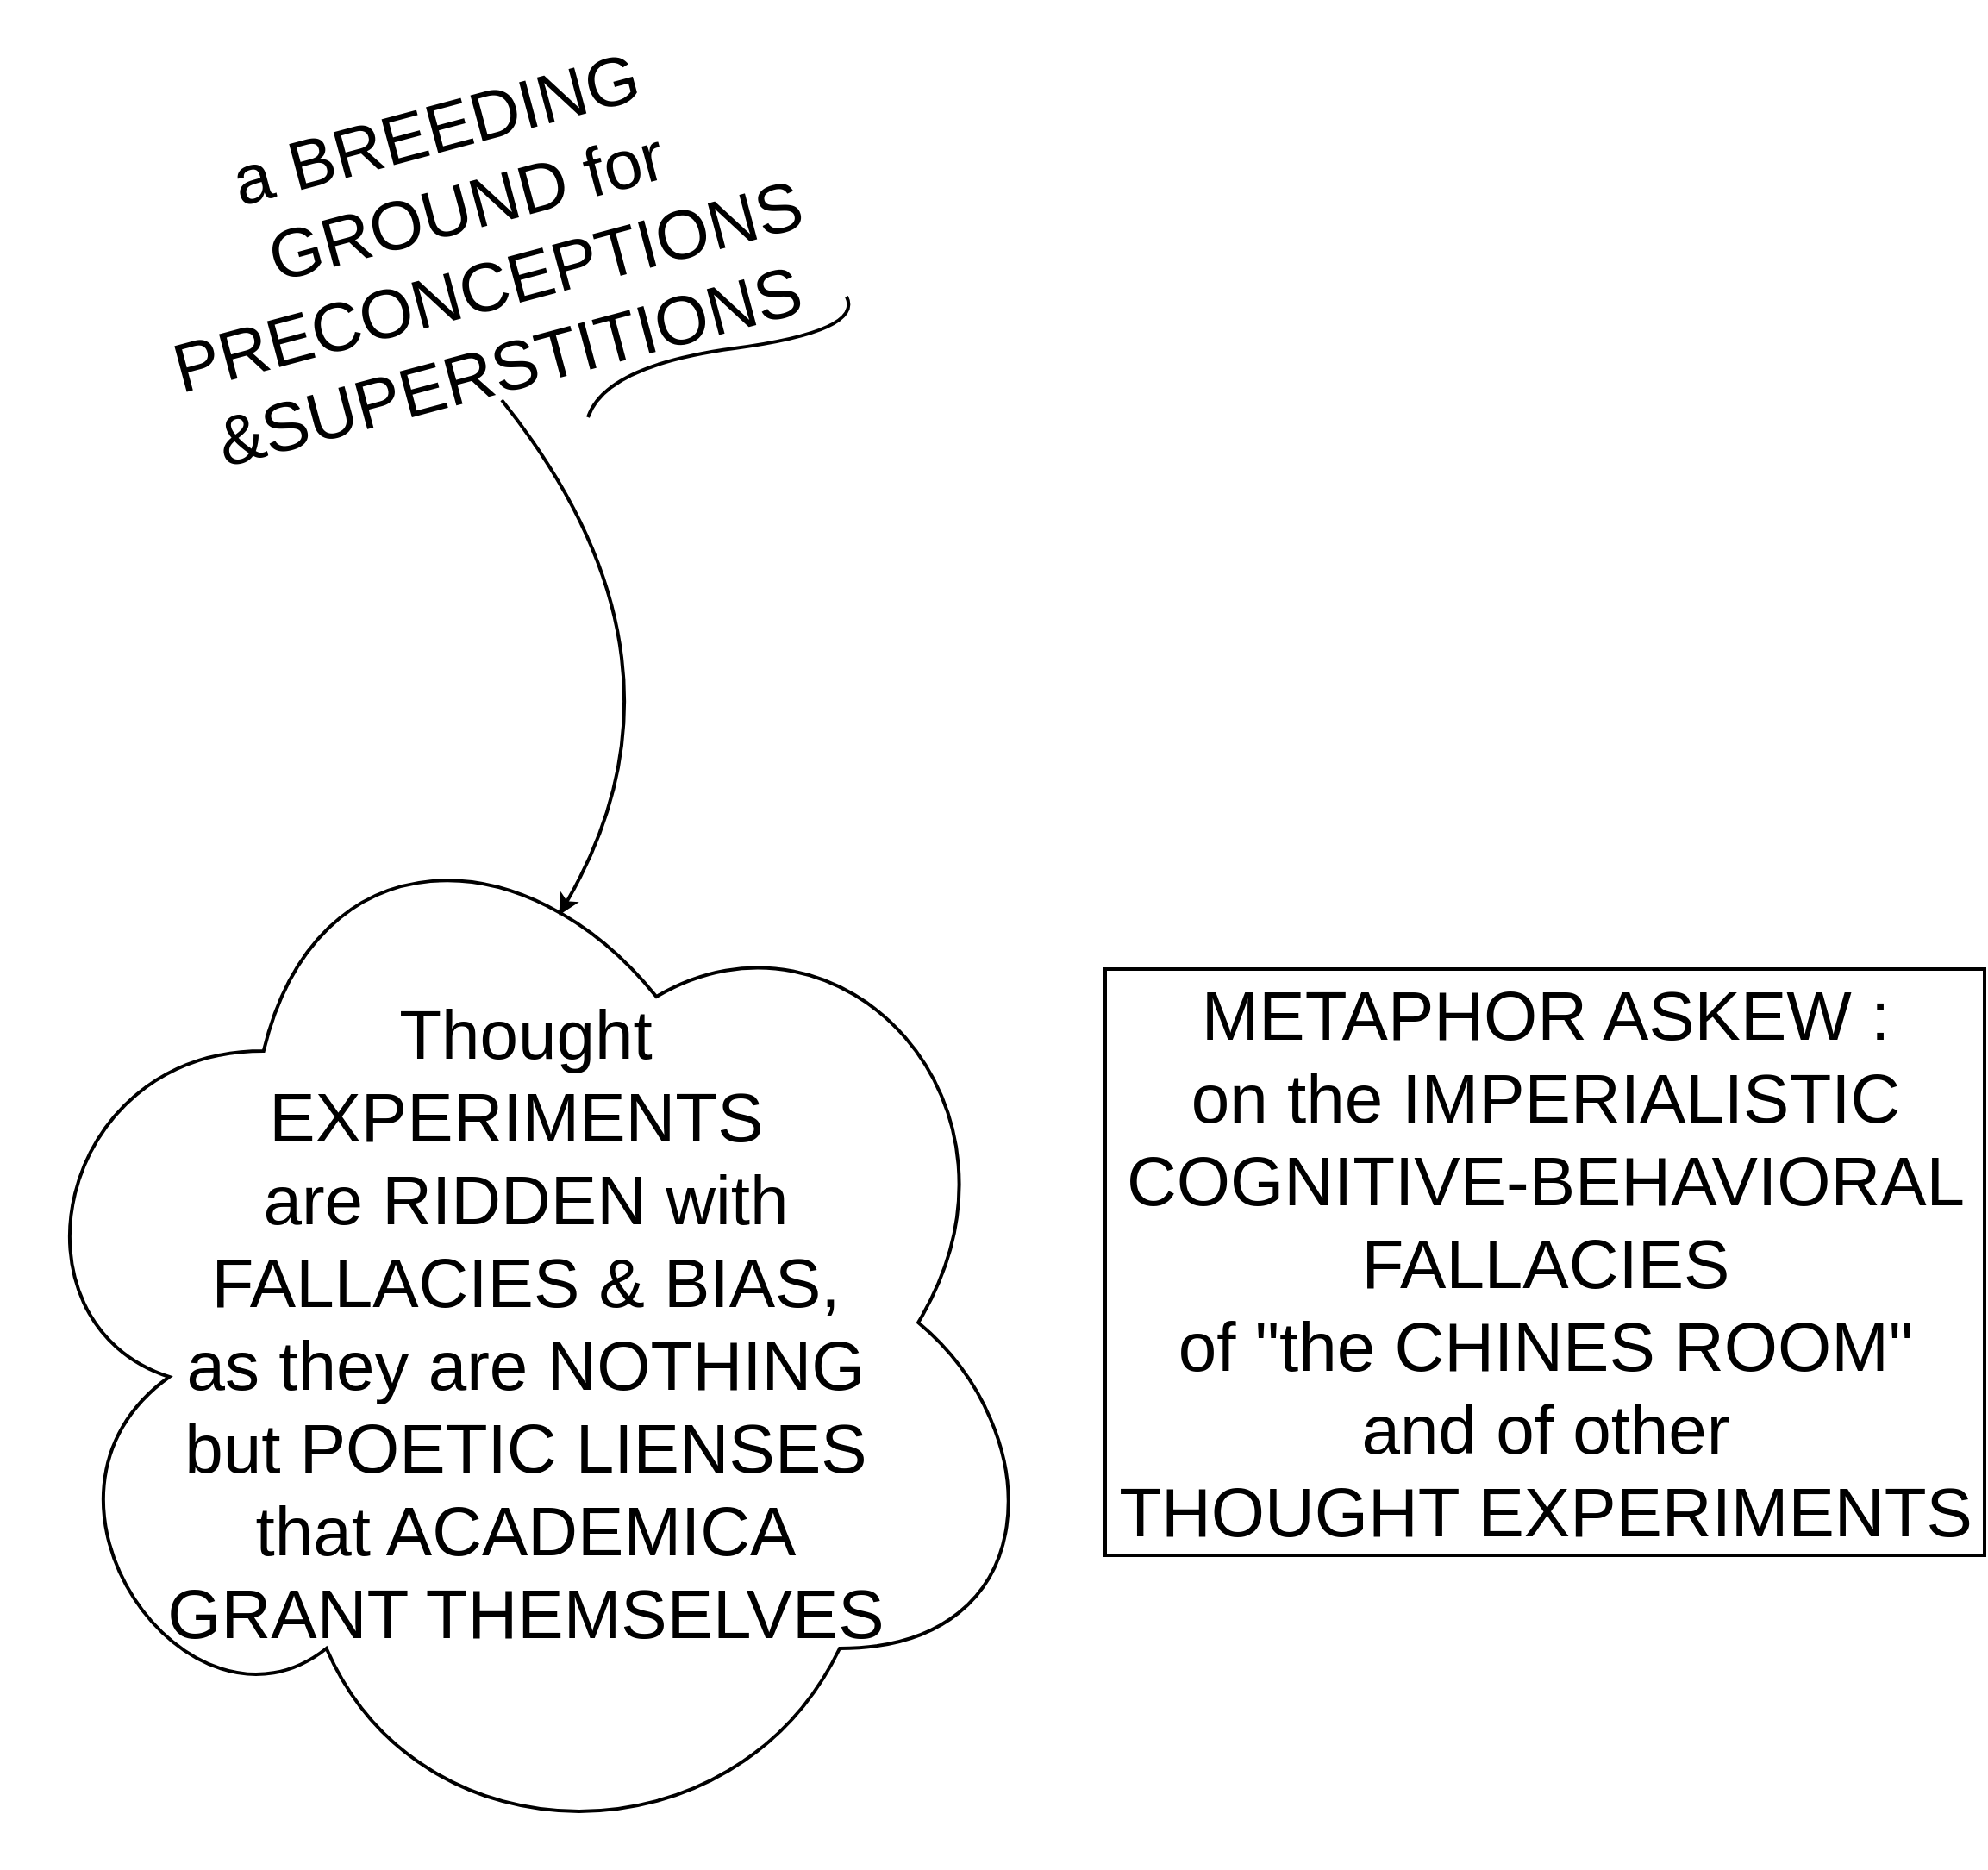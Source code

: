 <mxfile version="17.5.0" type="github">
  <diagram id="0mx-LBA4He9sx7dSMq0O" name="Page-1">
    <mxGraphModel dx="1726" dy="1344" grid="1" gridSize="10" guides="1" tooltips="1" connect="1" arrows="1" fold="1" page="1" pageScale="1" pageWidth="850" pageHeight="1100" math="0" shadow="0">
      <root>
        <mxCell id="0" />
        <mxCell id="1" parent="0" />
        <mxCell id="DFZ_KyI9nCmTbOt4VAeh-1" value="&lt;font style=&quot;font-size: 40px&quot;&gt;a BREEDING&amp;nbsp;&lt;br&gt;GROUND for&lt;br&gt;PRECONCEPTIONS&lt;br&gt;&amp;amp;SUPERSTITIONS&lt;br&gt;&lt;/font&gt;" style="text;html=1;align=center;verticalAlign=middle;resizable=0;points=[];autosize=1;strokeColor=none;fillColor=none;rotation=-15;" vertex="1" parent="1">
          <mxGeometry x="-90" y="160" width="390" height="100" as="geometry" />
        </mxCell>
        <mxCell id="DFZ_KyI9nCmTbOt4VAeh-2" value="" style="endArrow=none;html=1;fontSize=40;strokeWidth=2;curved=1;" edge="1" parent="1">
          <mxGeometry width="50" height="50" relative="1" as="geometry">
            <mxPoint x="170" y="310" as="sourcePoint" />
            <mxPoint x="320" y="240" as="targetPoint" />
            <Array as="points">
              <mxPoint x="180" y="280" />
              <mxPoint x="330" y="260" />
            </Array>
          </mxGeometry>
        </mxCell>
        <mxCell id="DFZ_KyI9nCmTbOt4VAeh-4" value="METAPHOR ASKEW :&lt;br&gt;on the IMPERIALISTIC&lt;br&gt;COGNITIVE-BEHAVIORAL&lt;br&gt;FALLACIES&lt;br&gt;of &quot;the CHINES ROOM&quot;&lt;br&gt;and of other&lt;br&gt;THOUGHT EXPERIMENTS" style="text;html=1;align=center;verticalAlign=middle;resizable=0;points=[];autosize=1;strokeColor=none;fillColor=none;fontSize=40;" vertex="1" parent="1">
          <mxGeometry x="470" y="630" width="510" height="340" as="geometry" />
        </mxCell>
        <mxCell id="DFZ_KyI9nCmTbOt4VAeh-5" value="" style="rounded=0;whiteSpace=wrap;html=1;fontSize=40;fillColor=none;strokeWidth=2;" vertex="1" parent="1">
          <mxGeometry x="470" y="630" width="510" height="340" as="geometry" />
        </mxCell>
        <mxCell id="DFZ_KyI9nCmTbOt4VAeh-6" value="Thought&lt;br&gt;EXPERIMENTS&amp;nbsp;&lt;br&gt;are RIDDEN with&lt;br&gt;FALLACIES &amp;amp; BIAS,&lt;br&gt;as they are NOTHING&lt;br&gt;but POETIC LIENSES&lt;br&gt;that ACADEMICA&lt;br&gt;GRANT THEMSELVES" style="ellipse;shape=cloud;whiteSpace=wrap;html=1;fontSize=40;strokeWidth=2;fillColor=none;rotation=0;" vertex="1" parent="1">
          <mxGeometry x="-170" y="520" width="607.5" height="630" as="geometry" />
        </mxCell>
        <mxCell id="DFZ_KyI9nCmTbOt4VAeh-7" value="" style="endArrow=classic;html=1;fontSize=40;strokeWidth=2;curved=1;entryX=0.532;entryY=0.125;entryDx=0;entryDy=0;entryPerimeter=0;" edge="1" parent="1" target="DFZ_KyI9nCmTbOt4VAeh-6">
          <mxGeometry width="50" height="50" relative="1" as="geometry">
            <mxPoint x="120" y="300" as="sourcePoint" />
            <mxPoint x="270" y="440" as="targetPoint" />
            <Array as="points">
              <mxPoint x="240" y="450" />
            </Array>
          </mxGeometry>
        </mxCell>
      </root>
    </mxGraphModel>
  </diagram>
</mxfile>
